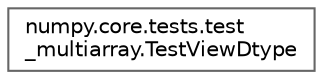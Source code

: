 digraph "Graphical Class Hierarchy"
{
 // LATEX_PDF_SIZE
  bgcolor="transparent";
  edge [fontname=Helvetica,fontsize=10,labelfontname=Helvetica,labelfontsize=10];
  node [fontname=Helvetica,fontsize=10,shape=box,height=0.2,width=0.4];
  rankdir="LR";
  Node0 [id="Node000000",label="numpy.core.tests.test\l_multiarray.TestViewDtype",height=0.2,width=0.4,color="grey40", fillcolor="white", style="filled",URL="$d0/d24/classnumpy_1_1core_1_1tests_1_1test__multiarray_1_1TestViewDtype.html",tooltip=" "];
}
